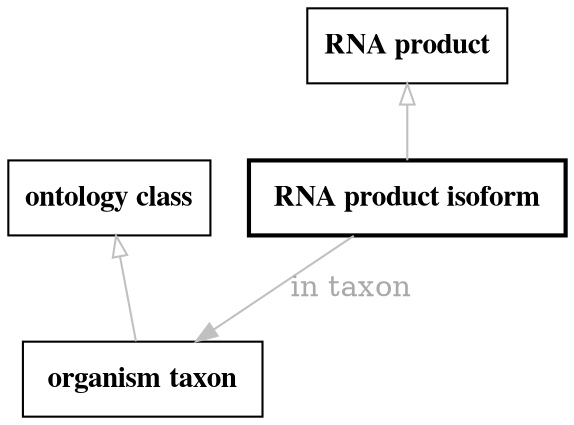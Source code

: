 // biolink model
digraph {
	graph [fontsize=32 penwidth=5]
	node [color=black fontname="times bold" shape=rectangle]
	edge [color=gray fontcolor=darkgray]
	"RNA product isoform" [label=" RNA product isoform " style=bold]
	"RNA product" -> "RNA product isoform" [label="" arrowtail=onormal dir=back]
	"RNA product isoform" -> "organism taxon" [label="in taxon"]
	"organism taxon" [label=" organism taxon " style=solid]
	"ontology class" -> "organism taxon" [label="" arrowtail=onormal dir=back]
}
